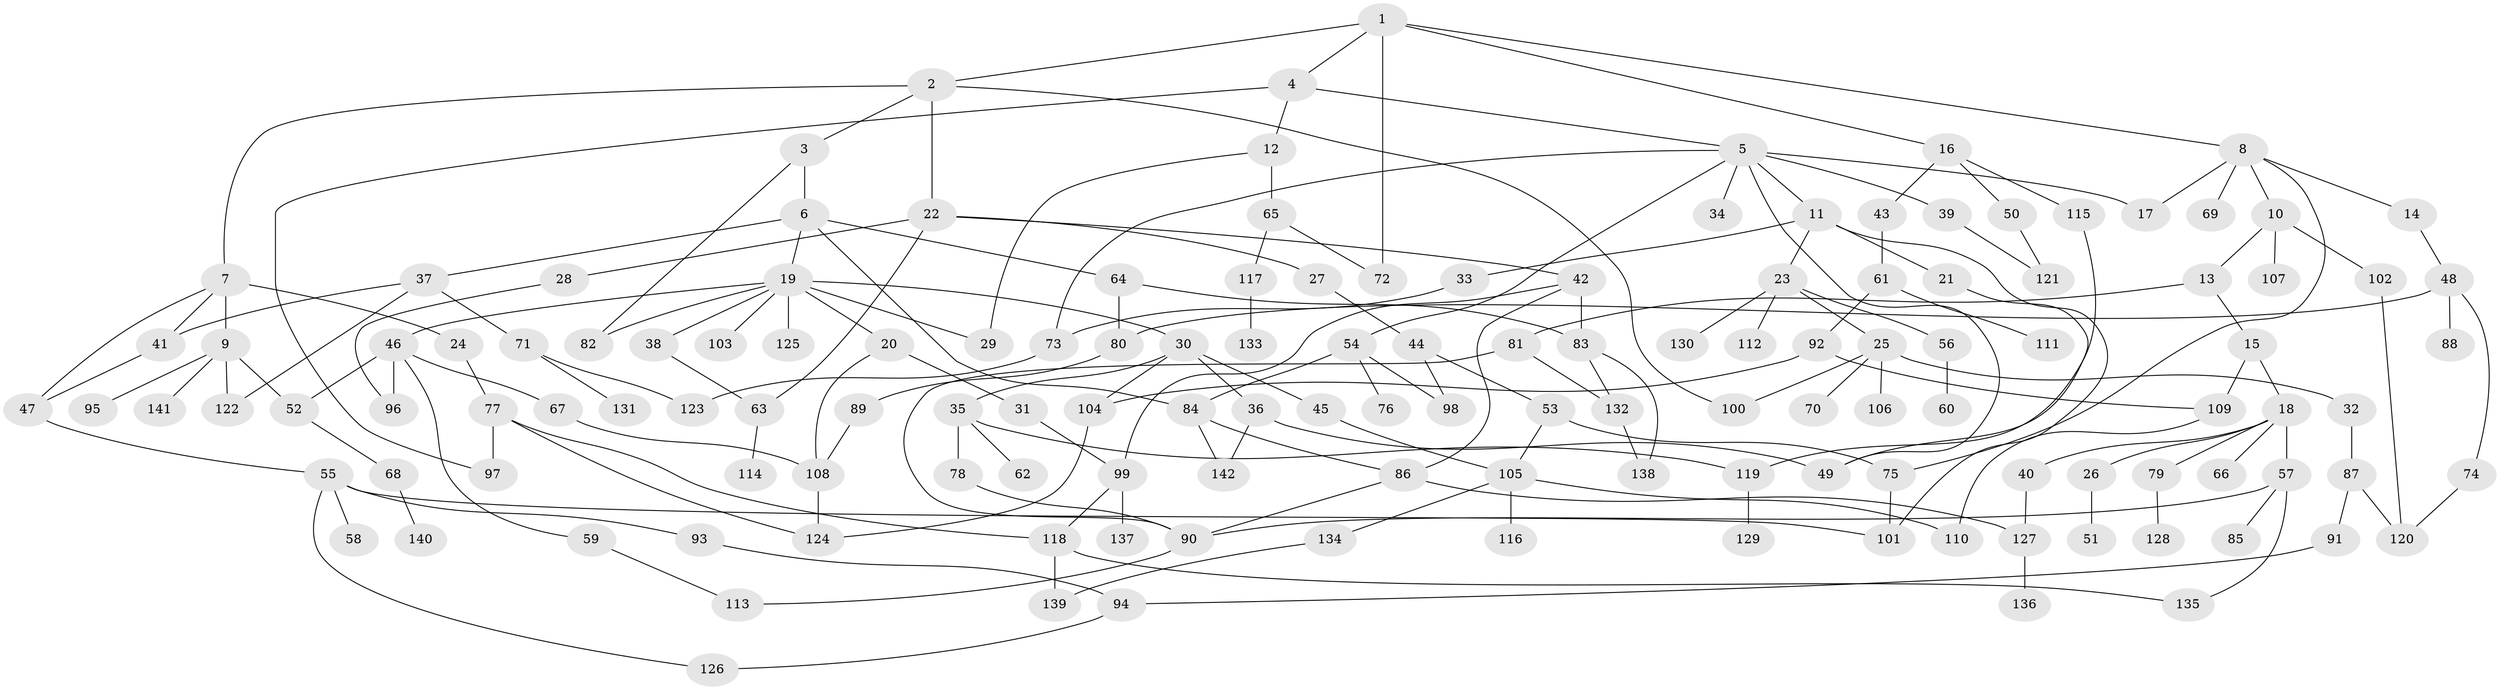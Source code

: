 // coarse degree distribution, {5: 0.12, 6: 0.04, 4: 0.12, 9: 0.02, 8: 0.02, 7: 0.01, 3: 0.17, 2: 0.22, 1: 0.28}
// Generated by graph-tools (version 1.1) at 2025/41/03/06/25 10:41:30]
// undirected, 142 vertices, 191 edges
graph export_dot {
graph [start="1"]
  node [color=gray90,style=filled];
  1;
  2;
  3;
  4;
  5;
  6;
  7;
  8;
  9;
  10;
  11;
  12;
  13;
  14;
  15;
  16;
  17;
  18;
  19;
  20;
  21;
  22;
  23;
  24;
  25;
  26;
  27;
  28;
  29;
  30;
  31;
  32;
  33;
  34;
  35;
  36;
  37;
  38;
  39;
  40;
  41;
  42;
  43;
  44;
  45;
  46;
  47;
  48;
  49;
  50;
  51;
  52;
  53;
  54;
  55;
  56;
  57;
  58;
  59;
  60;
  61;
  62;
  63;
  64;
  65;
  66;
  67;
  68;
  69;
  70;
  71;
  72;
  73;
  74;
  75;
  76;
  77;
  78;
  79;
  80;
  81;
  82;
  83;
  84;
  85;
  86;
  87;
  88;
  89;
  90;
  91;
  92;
  93;
  94;
  95;
  96;
  97;
  98;
  99;
  100;
  101;
  102;
  103;
  104;
  105;
  106;
  107;
  108;
  109;
  110;
  111;
  112;
  113;
  114;
  115;
  116;
  117;
  118;
  119;
  120;
  121;
  122;
  123;
  124;
  125;
  126;
  127;
  128;
  129;
  130;
  131;
  132;
  133;
  134;
  135;
  136;
  137;
  138;
  139;
  140;
  141;
  142;
  1 -- 2;
  1 -- 4;
  1 -- 8;
  1 -- 16;
  1 -- 72;
  2 -- 3;
  2 -- 7;
  2 -- 22;
  2 -- 100;
  3 -- 6;
  3 -- 82;
  4 -- 5;
  4 -- 12;
  4 -- 97;
  5 -- 11;
  5 -- 17;
  5 -- 34;
  5 -- 39;
  5 -- 54;
  5 -- 73;
  5 -- 49;
  6 -- 19;
  6 -- 37;
  6 -- 64;
  6 -- 84;
  7 -- 9;
  7 -- 24;
  7 -- 41;
  7 -- 47;
  8 -- 10;
  8 -- 14;
  8 -- 69;
  8 -- 75;
  8 -- 17;
  9 -- 52;
  9 -- 95;
  9 -- 141;
  9 -- 122;
  10 -- 13;
  10 -- 102;
  10 -- 107;
  11 -- 21;
  11 -- 23;
  11 -- 33;
  11 -- 101;
  12 -- 29;
  12 -- 65;
  13 -- 15;
  13 -- 81;
  14 -- 48;
  15 -- 18;
  15 -- 109;
  16 -- 43;
  16 -- 50;
  16 -- 115;
  18 -- 26;
  18 -- 40;
  18 -- 57;
  18 -- 66;
  18 -- 79;
  19 -- 20;
  19 -- 30;
  19 -- 38;
  19 -- 46;
  19 -- 82;
  19 -- 103;
  19 -- 125;
  19 -- 29;
  20 -- 31;
  20 -- 108;
  21 -- 49;
  22 -- 27;
  22 -- 28;
  22 -- 42;
  22 -- 63;
  23 -- 25;
  23 -- 56;
  23 -- 112;
  23 -- 130;
  24 -- 77;
  25 -- 32;
  25 -- 70;
  25 -- 106;
  25 -- 100;
  26 -- 51;
  27 -- 44;
  28 -- 96;
  30 -- 35;
  30 -- 36;
  30 -- 45;
  30 -- 104;
  31 -- 99;
  32 -- 87;
  33 -- 73;
  35 -- 62;
  35 -- 78;
  35 -- 119;
  36 -- 49;
  36 -- 142;
  37 -- 41;
  37 -- 71;
  37 -- 122;
  38 -- 63;
  39 -- 121;
  40 -- 127;
  41 -- 47;
  42 -- 99;
  42 -- 83;
  42 -- 86;
  43 -- 61;
  44 -- 53;
  44 -- 98;
  45 -- 105;
  46 -- 59;
  46 -- 67;
  46 -- 96;
  46 -- 52;
  47 -- 55;
  48 -- 74;
  48 -- 88;
  48 -- 80;
  50 -- 121;
  52 -- 68;
  53 -- 105;
  53 -- 75;
  54 -- 76;
  54 -- 98;
  54 -- 84;
  55 -- 58;
  55 -- 93;
  55 -- 101;
  55 -- 126;
  56 -- 60;
  57 -- 85;
  57 -- 90;
  57 -- 135;
  59 -- 113;
  61 -- 92;
  61 -- 111;
  63 -- 114;
  64 -- 80;
  64 -- 83;
  65 -- 117;
  65 -- 72;
  67 -- 108;
  68 -- 140;
  71 -- 123;
  71 -- 131;
  73 -- 123;
  74 -- 120;
  75 -- 101;
  77 -- 97;
  77 -- 118;
  77 -- 124;
  78 -- 90;
  79 -- 128;
  80 -- 89;
  81 -- 90;
  81 -- 132;
  83 -- 132;
  83 -- 138;
  84 -- 86;
  84 -- 142;
  86 -- 127;
  86 -- 90;
  87 -- 91;
  87 -- 120;
  89 -- 108;
  90 -- 113;
  91 -- 94;
  92 -- 104;
  92 -- 109;
  93 -- 94;
  94 -- 126;
  99 -- 137;
  99 -- 118;
  102 -- 120;
  104 -- 124;
  105 -- 110;
  105 -- 116;
  105 -- 134;
  108 -- 124;
  109 -- 110;
  115 -- 119;
  117 -- 133;
  118 -- 135;
  118 -- 139;
  119 -- 129;
  127 -- 136;
  132 -- 138;
  134 -- 139;
}
